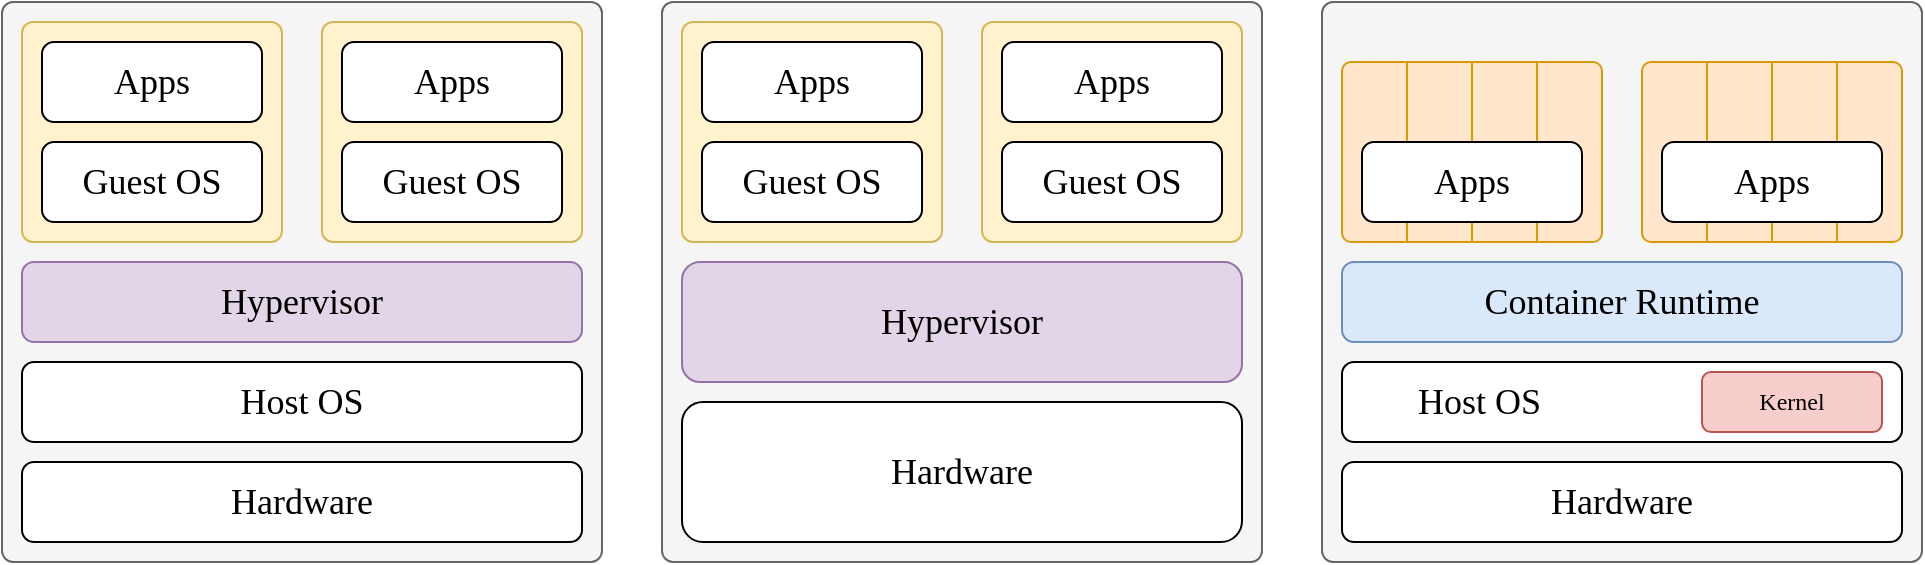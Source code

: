 <mxfile>
    <diagram id="Znohbi-Mqmy7jo7EnLr6" name="vmcontainer">
        <mxGraphModel dx="616" dy="519" grid="1" gridSize="10" guides="1" tooltips="1" connect="1" arrows="1" fold="1" page="1" pageScale="1" pageWidth="1169" pageHeight="827" math="0" shadow="0">
            <root>
                <mxCell id="0"/>
                <mxCell id="1" parent="0"/>
                <mxCell id="I60w5I6oAphy8DwULdg6-1" value="" style="rounded=1;whiteSpace=wrap;html=1;fillColor=#f5f5f5;strokeColor=#666666;arcSize=2;fontColor=#333333;" parent="1" vertex="1">
                    <mxGeometry x="240" y="640" width="300" height="280" as="geometry"/>
                </mxCell>
                <mxCell id="I60w5I6oAphy8DwULdg6-2" value="" style="rounded=1;whiteSpace=wrap;html=1;fillColor=#fff2cc;strokeColor=#d6b656;arcSize=5;" parent="1" vertex="1">
                    <mxGeometry x="250" y="650" width="130" height="110" as="geometry"/>
                </mxCell>
                <mxCell id="I60w5I6oAphy8DwULdg6-3" value="Hardware" style="rounded=1;whiteSpace=wrap;html=1;fontFamily=Source Code Pro;fontSource=https%3A%2F%2Ffonts.googleapis.com%2Fcss%3Ffamily%3DSource%2BCode%2BPro;fontSize=18;" parent="1" vertex="1">
                    <mxGeometry x="250" y="870" width="280" height="40" as="geometry"/>
                </mxCell>
                <mxCell id="I60w5I6oAphy8DwULdg6-4" value="Host OS" style="rounded=1;whiteSpace=wrap;html=1;fontFamily=Source Code Pro;fontSource=https%3A%2F%2Ffonts.googleapis.com%2Fcss%3Ffamily%3DSource%2BCode%2BPro;fontSize=18;" parent="1" vertex="1">
                    <mxGeometry x="250" y="820" width="280" height="40" as="geometry"/>
                </mxCell>
                <mxCell id="I60w5I6oAphy8DwULdg6-5" value="Hypervisor" style="rounded=1;whiteSpace=wrap;html=1;fontFamily=Source Code Pro;fontSource=https%3A%2F%2Ffonts.googleapis.com%2Fcss%3Ffamily%3DSource%2BCode%2BPro;fontSize=18;fillColor=#e1d5e7;strokeColor=#9673a6;" parent="1" vertex="1">
                    <mxGeometry x="250" y="770" width="280" height="40" as="geometry"/>
                </mxCell>
                <mxCell id="I60w5I6oAphy8DwULdg6-6" value="" style="rounded=1;whiteSpace=wrap;html=1;fillColor=#fff2cc;strokeColor=#d6b656;arcSize=5;" parent="1" vertex="1">
                    <mxGeometry x="400" y="650" width="130" height="110" as="geometry"/>
                </mxCell>
                <mxCell id="I60w5I6oAphy8DwULdg6-7" value="Guest OS" style="rounded=1;whiteSpace=wrap;html=1;fontFamily=Source Code Pro;fontSource=https%3A%2F%2Ffonts.googleapis.com%2Fcss%3Ffamily%3DSource%2BCode%2BPro;fontSize=18;" parent="1" vertex="1">
                    <mxGeometry x="410" y="710" width="110" height="40" as="geometry"/>
                </mxCell>
                <mxCell id="I60w5I6oAphy8DwULdg6-8" value="&lt;div&gt;&lt;span style=&quot;background-color: transparent; color: light-dark(rgb(0, 0, 0), rgb(255, 255, 255));&quot;&gt;Apps&lt;/span&gt;&lt;/div&gt;" style="rounded=1;whiteSpace=wrap;html=1;fontFamily=Source Code Pro;fontSource=https%3A%2F%2Ffonts.googleapis.com%2Fcss%3Ffamily%3DSource%2BCode%2BPro;fontSize=18;" parent="1" vertex="1">
                    <mxGeometry x="410" y="660" width="110" height="40" as="geometry"/>
                </mxCell>
                <mxCell id="I60w5I6oAphy8DwULdg6-9" value="Guest OS" style="rounded=1;whiteSpace=wrap;html=1;fontFamily=Source Code Pro;fontSource=https%3A%2F%2Ffonts.googleapis.com%2Fcss%3Ffamily%3DSource%2BCode%2BPro;fontSize=18;" parent="1" vertex="1">
                    <mxGeometry x="260" y="710" width="110" height="40" as="geometry"/>
                </mxCell>
                <mxCell id="I60w5I6oAphy8DwULdg6-10" value="Apps" style="rounded=1;whiteSpace=wrap;html=1;fontFamily=Source Code Pro;fontSource=https%3A%2F%2Ffonts.googleapis.com%2Fcss%3Ffamily%3DSource%2BCode%2BPro;fontSize=18;" parent="1" vertex="1">
                    <mxGeometry x="260" y="660" width="110" height="40" as="geometry"/>
                </mxCell>
                <mxCell id="I60w5I6oAphy8DwULdg6-11" value="" style="rounded=1;whiteSpace=wrap;html=1;fillColor=#f5f5f5;strokeColor=#666666;arcSize=2;fontColor=#333333;" parent="1" vertex="1">
                    <mxGeometry x="570" y="640" width="300" height="280" as="geometry"/>
                </mxCell>
                <mxCell id="I60w5I6oAphy8DwULdg6-12" value="" style="rounded=1;whiteSpace=wrap;html=1;fillColor=#fff2cc;strokeColor=#d6b656;arcSize=5;" parent="1" vertex="1">
                    <mxGeometry x="580" y="650" width="130" height="110" as="geometry"/>
                </mxCell>
                <mxCell id="I60w5I6oAphy8DwULdg6-13" value="Hardware" style="rounded=1;whiteSpace=wrap;html=1;fontFamily=Source Code Pro;fontSource=https%3A%2F%2Ffonts.googleapis.com%2Fcss%3Ffamily%3DSource%2BCode%2BPro;fontSize=18;" parent="1" vertex="1">
                    <mxGeometry x="580" y="840" width="280" height="70" as="geometry"/>
                </mxCell>
                <mxCell id="I60w5I6oAphy8DwULdg6-14" value="Hypervisor" style="rounded=1;whiteSpace=wrap;html=1;fontFamily=Source Code Pro;fontSource=https%3A%2F%2Ffonts.googleapis.com%2Fcss%3Ffamily%3DSource%2BCode%2BPro;fontSize=18;fillColor=#e1d5e7;strokeColor=#9673a6;" parent="1" vertex="1">
                    <mxGeometry x="580" y="770" width="280" height="60" as="geometry"/>
                </mxCell>
                <mxCell id="I60w5I6oAphy8DwULdg6-15" value="" style="rounded=1;whiteSpace=wrap;html=1;fillColor=#fff2cc;strokeColor=#d6b656;arcSize=5;" parent="1" vertex="1">
                    <mxGeometry x="730" y="650" width="130" height="110" as="geometry"/>
                </mxCell>
                <mxCell id="I60w5I6oAphy8DwULdg6-16" value="Guest OS" style="rounded=1;whiteSpace=wrap;html=1;fontFamily=Source Code Pro;fontSource=https%3A%2F%2Ffonts.googleapis.com%2Fcss%3Ffamily%3DSource%2BCode%2BPro;fontSize=18;" parent="1" vertex="1">
                    <mxGeometry x="740" y="710" width="110" height="40" as="geometry"/>
                </mxCell>
                <mxCell id="I60w5I6oAphy8DwULdg6-17" value="&lt;div&gt;&lt;span style=&quot;background-color: transparent; color: light-dark(rgb(0, 0, 0), rgb(255, 255, 255));&quot;&gt;Apps&lt;/span&gt;&lt;/div&gt;" style="rounded=1;whiteSpace=wrap;html=1;fontFamily=Source Code Pro;fontSource=https%3A%2F%2Ffonts.googleapis.com%2Fcss%3Ffamily%3DSource%2BCode%2BPro;fontSize=18;" parent="1" vertex="1">
                    <mxGeometry x="740" y="660" width="110" height="40" as="geometry"/>
                </mxCell>
                <mxCell id="I60w5I6oAphy8DwULdg6-18" value="Guest OS" style="rounded=1;whiteSpace=wrap;html=1;fontFamily=Source Code Pro;fontSource=https%3A%2F%2Ffonts.googleapis.com%2Fcss%3Ffamily%3DSource%2BCode%2BPro;fontSize=18;" parent="1" vertex="1">
                    <mxGeometry x="590" y="710" width="110" height="40" as="geometry"/>
                </mxCell>
                <mxCell id="I60w5I6oAphy8DwULdg6-19" value="Apps" style="rounded=1;whiteSpace=wrap;html=1;fontFamily=Source Code Pro;fontSource=https%3A%2F%2Ffonts.googleapis.com%2Fcss%3Ffamily%3DSource%2BCode%2BPro;fontSize=18;" parent="1" vertex="1">
                    <mxGeometry x="590" y="660" width="110" height="40" as="geometry"/>
                </mxCell>
                <mxCell id="I60w5I6oAphy8DwULdg6-20" value="" style="rounded=1;whiteSpace=wrap;html=1;fillColor=#f5f5f5;strokeColor=#666666;arcSize=2;fontColor=#333333;" parent="1" vertex="1">
                    <mxGeometry x="900" y="640" width="300" height="280" as="geometry"/>
                </mxCell>
                <mxCell id="I60w5I6oAphy8DwULdg6-21" value="" style="rounded=1;whiteSpace=wrap;html=1;fillColor=#ffe6cc;strokeColor=#d79b00;arcSize=5;" parent="1" vertex="1">
                    <mxGeometry x="910" y="670" width="130" height="90" as="geometry"/>
                </mxCell>
                <mxCell id="I60w5I6oAphy8DwULdg6-22" value="Hardware" style="rounded=1;whiteSpace=wrap;html=1;fontFamily=Source Code Pro;fontSource=https%3A%2F%2Ffonts.googleapis.com%2Fcss%3Ffamily%3DSource%2BCode%2BPro;fontSize=18;" parent="1" vertex="1">
                    <mxGeometry x="910" y="870" width="280" height="40" as="geometry"/>
                </mxCell>
                <mxCell id="I60w5I6oAphy8DwULdg6-23" value="&lt;span style=&quot;white-space: pre;&quot;&gt;&#x9;&lt;/span&gt;Host OS" style="rounded=1;whiteSpace=wrap;html=1;fontFamily=Source Code Pro;fontSource=https%3A%2F%2Ffonts.googleapis.com%2Fcss%3Ffamily%3DSource%2BCode%2BPro;fontSize=18;align=left;" parent="1" vertex="1">
                    <mxGeometry x="910" y="820" width="280" height="40" as="geometry"/>
                </mxCell>
                <mxCell id="I60w5I6oAphy8DwULdg6-24" value="Container Runtime" style="rounded=1;whiteSpace=wrap;html=1;fontFamily=Source Code Pro;fontSource=https%3A%2F%2Ffonts.googleapis.com%2Fcss%3Ffamily%3DSource%2BCode%2BPro;fontSize=18;fillColor=#dae8fc;strokeColor=#6c8ebf;" parent="1" vertex="1">
                    <mxGeometry x="910" y="770" width="280" height="40" as="geometry"/>
                </mxCell>
                <mxCell id="I60w5I6oAphy8DwULdg6-25" value="" style="rounded=1;whiteSpace=wrap;html=1;fillColor=#ffe6cc;strokeColor=#d79b00;arcSize=5;" parent="1" vertex="1">
                    <mxGeometry x="1060" y="670" width="130" height="90" as="geometry"/>
                </mxCell>
                <mxCell id="I60w5I6oAphy8DwULdg6-26" value="Kernel" style="rounded=1;whiteSpace=wrap;html=1;fillColor=#f8cecc;strokeColor=#b85450;fontFamily=Source Code Pro;fontSource=https%3A%2F%2Ffonts.googleapis.com%2Fcss%3Ffamily%3DSource%2BCode%2BPro;" parent="1" vertex="1">
                    <mxGeometry x="1090" y="825" width="90" height="30" as="geometry"/>
                </mxCell>
                <mxCell id="I60w5I6oAphy8DwULdg6-27" value="" style="endArrow=none;html=1;rounded=0;exitX=0.25;exitY=0;exitDx=0;exitDy=0;entryX=0.25;entryY=1;entryDx=0;entryDy=0;fillColor=#ffe6cc;strokeColor=#d79b00;" parent="1" source="I60w5I6oAphy8DwULdg6-21" target="I60w5I6oAphy8DwULdg6-21" edge="1">
                    <mxGeometry width="50" height="50" relative="1" as="geometry">
                        <mxPoint x="960" y="790" as="sourcePoint"/>
                        <mxPoint x="1010" y="740" as="targetPoint"/>
                    </mxGeometry>
                </mxCell>
                <mxCell id="I60w5I6oAphy8DwULdg6-28" value="" style="endArrow=none;html=1;rounded=0;exitX=0.75;exitY=0;exitDx=0;exitDy=0;entryX=0.75;entryY=1;entryDx=0;entryDy=0;fillColor=#ffe6cc;strokeColor=#d79b00;" parent="1" source="I60w5I6oAphy8DwULdg6-21" target="I60w5I6oAphy8DwULdg6-21" edge="1">
                    <mxGeometry width="50" height="50" relative="1" as="geometry">
                        <mxPoint x="974.71" y="670" as="sourcePoint"/>
                        <mxPoint x="974.71" y="760" as="targetPoint"/>
                    </mxGeometry>
                </mxCell>
                <mxCell id="I60w5I6oAphy8DwULdg6-29" value="" style="endArrow=none;html=1;rounded=0;exitX=0.5;exitY=0;exitDx=0;exitDy=0;entryX=0.5;entryY=1;entryDx=0;entryDy=0;fillColor=#ffe6cc;strokeColor=#d79b00;" parent="1" source="I60w5I6oAphy8DwULdg6-21" target="I60w5I6oAphy8DwULdg6-21" edge="1">
                    <mxGeometry width="50" height="50" relative="1" as="geometry">
                        <mxPoint x="963" y="690" as="sourcePoint"/>
                        <mxPoint x="963" y="780" as="targetPoint"/>
                    </mxGeometry>
                </mxCell>
                <mxCell id="I60w5I6oAphy8DwULdg6-30" value="" style="endArrow=none;html=1;rounded=0;exitX=0.25;exitY=0;exitDx=0;exitDy=0;entryX=0.25;entryY=1;entryDx=0;entryDy=0;fillColor=#ffe6cc;strokeColor=#d79b00;" parent="1" source="I60w5I6oAphy8DwULdg6-25" target="I60w5I6oAphy8DwULdg6-25" edge="1">
                    <mxGeometry width="50" height="50" relative="1" as="geometry">
                        <mxPoint x="973" y="700" as="sourcePoint"/>
                        <mxPoint x="973" y="790" as="targetPoint"/>
                    </mxGeometry>
                </mxCell>
                <mxCell id="I60w5I6oAphy8DwULdg6-31" value="" style="endArrow=none;html=1;rounded=0;exitX=0.5;exitY=0;exitDx=0;exitDy=0;entryX=0.5;entryY=1;entryDx=0;entryDy=0;fillColor=#ffe6cc;strokeColor=#d79b00;" parent="1" source="I60w5I6oAphy8DwULdg6-25" target="I60w5I6oAphy8DwULdg6-25" edge="1">
                    <mxGeometry width="50" height="50" relative="1" as="geometry">
                        <mxPoint x="1103" y="680" as="sourcePoint"/>
                        <mxPoint x="1103" y="770" as="targetPoint"/>
                    </mxGeometry>
                </mxCell>
                <mxCell id="I60w5I6oAphy8DwULdg6-32" value="" style="endArrow=none;html=1;rounded=0;exitX=0.75;exitY=0;exitDx=0;exitDy=0;entryX=0.75;entryY=1;entryDx=0;entryDy=0;fillColor=#ffe6cc;strokeColor=#d79b00;" parent="1" source="I60w5I6oAphy8DwULdg6-25" target="I60w5I6oAphy8DwULdg6-25" edge="1">
                    <mxGeometry width="50" height="50" relative="1" as="geometry">
                        <mxPoint x="1135" y="680" as="sourcePoint"/>
                        <mxPoint x="1135" y="770" as="targetPoint"/>
                    </mxGeometry>
                </mxCell>
                <mxCell id="I60w5I6oAphy8DwULdg6-33" value="&lt;div&gt;&lt;span style=&quot;background-color: transparent; color: light-dark(rgb(0, 0, 0), rgb(255, 255, 255));&quot;&gt;Apps&lt;/span&gt;&lt;/div&gt;" style="rounded=1;whiteSpace=wrap;html=1;fontFamily=Source Code Pro;fontSource=https%3A%2F%2Ffonts.googleapis.com%2Fcss%3Ffamily%3DSource%2BCode%2BPro;fontSize=18;" parent="1" vertex="1">
                    <mxGeometry x="1070" y="710" width="110" height="40" as="geometry"/>
                </mxCell>
                <mxCell id="I60w5I6oAphy8DwULdg6-34" value="Apps" style="rounded=1;whiteSpace=wrap;html=1;fontFamily=Source Code Pro;fontSource=https%3A%2F%2Ffonts.googleapis.com%2Fcss%3Ffamily%3DSource%2BCode%2BPro;fontSize=18;" parent="1" vertex="1">
                    <mxGeometry x="920" y="710" width="110" height="40" as="geometry"/>
                </mxCell>
            </root>
        </mxGraphModel>
    </diagram>
    <diagram id="V9JHoM8ePPR6rIHm7Y_P" name="monoris">
        <mxGraphModel dx="821" dy="692" grid="1" gridSize="10" guides="1" tooltips="1" connect="1" arrows="1" fold="1" page="1" pageScale="1" pageWidth="1169" pageHeight="827" math="0" shadow="0">
            <root>
                <mxCell id="0"/>
                <mxCell id="1" parent="0"/>
                <mxCell id="2" value="" style="rounded=1;whiteSpace=wrap;html=1;arcSize=6;fillColor=none;fontColor=#333333;strokeColor=#000000;dashed=1;strokeWidth=2;fontFamily=Zen Kaku Gothic New;fontSource=https%3A%2F%2Ffonts.googleapis.com%2Fcss%3Ffamily%3DZen%2BKaku%2BGothic%2BNew;" vertex="1" parent="1">
                    <mxGeometry x="880" y="80" width="480" height="280" as="geometry"/>
                </mxCell>
                <mxCell id="3" value="" style="edgeStyle=orthogonalEdgeStyle;rounded=0;orthogonalLoop=1;jettySize=auto;html=1;startArrow=classic;startFill=1;fontFamily=Zen Kaku Gothic New;fontSource=https%3A%2F%2Ffonts.googleapis.com%2Fcss%3Ffamily%3DZen%2BKaku%2BGothic%2BNew;" edge="1" parent="1" source="4" target="5">
                    <mxGeometry relative="1" as="geometry"/>
                </mxCell>
                <mxCell id="4" value="Service A" style="rounded=1;whiteSpace=wrap;html=1;fontFamily=Zen Kaku Gothic New;fontSource=https%3A%2F%2Ffonts.googleapis.com%2Fcss%3Ffamily%3DZen%2BKaku%2BGothic%2BNew;fontSize=20;" vertex="1" parent="1">
                    <mxGeometry x="930" y="130" width="180" height="60" as="geometry"/>
                </mxCell>
                <mxCell id="5" value="Service B" style="rounded=1;whiteSpace=wrap;html=1;fontFamily=Zen Kaku Gothic New;fontSource=https%3A%2F%2Ffonts.googleapis.com%2Fcss%3Ffamily%3DZen%2BKaku%2BGothic%2BNew;fontSize=20;" vertex="1" parent="1">
                    <mxGeometry x="930" y="250" width="180" height="60" as="geometry"/>
                </mxCell>
                <mxCell id="6" style="edgeStyle=orthogonalEdgeStyle;rounded=0;orthogonalLoop=1;jettySize=auto;html=1;entryX=1;entryY=0.5;entryDx=0;entryDy=0;startArrow=classic;startFill=1;jumpStyle=none;curved=1;fontFamily=Zen Kaku Gothic New;fontSource=https%3A%2F%2Ffonts.googleapis.com%2Fcss%3Ffamily%3DZen%2BKaku%2BGothic%2BNew;" edge="1" parent="1" source="7" target="4">
                    <mxGeometry relative="1" as="geometry">
                        <Array as="points">
                            <mxPoint x="1220" y="160"/>
                        </Array>
                    </mxGeometry>
                </mxCell>
                <mxCell id="7" value="Service C" style="rounded=1;whiteSpace=wrap;html=1;fontFamily=Zen Kaku Gothic New;fontSource=https%3A%2F%2Ffonts.googleapis.com%2Fcss%3Ffamily%3DZen%2BKaku%2BGothic%2BNew;fontSize=20;" vertex="1" parent="1">
                    <mxGeometry x="1130" y="250" width="180" height="60" as="geometry"/>
                </mxCell>
                <mxCell id="8" value="&lt;font style=&quot;font-size: 18px;&quot;&gt;API&lt;/font&gt;" style="text;html=1;align=center;verticalAlign=middle;resizable=0;points=[];autosize=1;strokeColor=none;fillColor=none;fontFamily=Zen Kaku Gothic New;fontSource=https%3A%2F%2Ffonts.googleapis.com%2Fcss%3Ffamily%3DZen%2BKaku%2BGothic%2BNew;fontStyle=1" vertex="1" parent="1">
                    <mxGeometry x="1200" y="160" width="50" height="40" as="geometry"/>
                </mxCell>
                <mxCell id="9" value="&lt;font style=&quot;font-size: 18px;&quot;&gt;API&lt;/font&gt;" style="text;html=1;align=center;verticalAlign=middle;resizable=0;points=[];autosize=1;strokeColor=none;fillColor=none;fontFamily=Zen Kaku Gothic New;fontSource=https%3A%2F%2Ffonts.googleapis.com%2Fcss%3Ffamily%3DZen%2BKaku%2BGothic%2BNew;fontStyle=1" vertex="1" parent="1">
                    <mxGeometry x="1020" y="200" width="50" height="40" as="geometry"/>
                </mxCell>
                <mxCell id="10" value="" style="rounded=1;whiteSpace=wrap;html=1;arcSize=6;strokeWidth=2;fontFamily=Zen Kaku Gothic New;fontSource=https%3A%2F%2Ffonts.googleapis.com%2Fcss%3Ffamily%3DZen%2BKaku%2BGothic%2BNew;" vertex="1" parent="1">
                    <mxGeometry x="240" y="80" width="480" height="280" as="geometry"/>
                </mxCell>
                <mxCell id="11" value="&lt;span style=&quot;color: rgb(63, 63, 63);&quot;&gt;Application ≒ Services&lt;/span&gt;" style="text;html=1;align=center;verticalAlign=middle;resizable=0;points=[];autosize=1;strokeColor=none;fillColor=none;fontSize=24;fontFamily=Zen Kaku Gothic New;fontSource=https%3A%2F%2Ffonts.googleapis.com%2Fcss%3Ffamily%3DZen%2BKaku%2BGothic%2BNew;" vertex="1" parent="1">
                    <mxGeometry x="990" y="360" width="260" height="40" as="geometry"/>
                </mxCell>
                <mxCell id="12" value="&lt;span style=&quot;color: rgb(63, 63, 63);&quot;&gt;Application = Service&lt;/span&gt;" style="text;html=1;align=center;verticalAlign=middle;resizable=0;points=[];autosize=1;strokeColor=none;fillColor=none;fontSize=24;fontFamily=Zen Kaku Gothic New;fontSource=https%3A%2F%2Ffonts.googleapis.com%2Fcss%3Ffamily%3DZen%2BKaku%2BGothic%2BNew;" vertex="1" parent="1">
                    <mxGeometry x="355" y="360" width="250" height="40" as="geometry"/>
                </mxCell>
                <mxCell id="13" value="Front end" style="rounded=1;whiteSpace=wrap;html=1;fontFamily=Zen Kaku Gothic New;fontSource=https%3A%2F%2Ffonts.googleapis.com%2Fcss%3Ffamily%3DZen%2BKaku%2BGothic%2BNew;fontSize=20;dashed=1;" vertex="1" parent="1">
                    <mxGeometry x="400" y="120" width="180" height="60" as="geometry"/>
                </mxCell>
                <mxCell id="14" value="Back end" style="rounded=1;whiteSpace=wrap;html=1;fontFamily=Zen Kaku Gothic New;fontSource=https%3A%2F%2Ffonts.googleapis.com%2Fcss%3Ffamily%3DZen%2BKaku%2BGothic%2BNew;fontSize=20;dashed=1;" vertex="1" parent="1">
                    <mxGeometry x="290" y="230" width="180" height="60" as="geometry"/>
                </mxCell>
                <mxCell id="15" value="&lt;font&gt;DB&lt;/font&gt;" style="shape=cylinder3;whiteSpace=wrap;html=1;boundedLbl=1;backgroundOutline=1;size=11;fontFamily=Zen Kaku Gothic New;fontSource=https%3A%2F%2Ffonts.googleapis.com%2Fcss%3Ffamily%3DZen%2BKaku%2BGothic%2BNew;fontSize=20;dashed=1;" vertex="1" parent="1">
                    <mxGeometry x="590" y="240" width="60" height="80" as="geometry"/>
                </mxCell>
            </root>
        </mxGraphModel>
    </diagram>
    <diagram id="Q85AdqQIXfSI15hG_23R" name="svcmesh">
        <mxGraphModel dx="836" dy="519" grid="1" gridSize="10" guides="1" tooltips="1" connect="1" arrows="1" fold="1" page="1" pageScale="1" pageWidth="1169" pageHeight="827" math="0" shadow="0">
            <root>
                <mxCell id="0"/>
                <mxCell id="1" parent="0"/>
                <mxCell id="umpYXpOYdB8Tv4IzIZJd-1" value="traffic" style="rounded=0;whiteSpace=wrap;html=1;fontFamily=Zen Kaku Gothic New;fontSource=https%3A%2F%2Ffonts.googleapis.com%2Fcss%3Ffamily%3DZen%2BKaku%2BGothic%2BNew;strokeColor=none;" parent="1" vertex="1">
                    <mxGeometry x="410" y="180" width="60" height="20" as="geometry"/>
                </mxCell>
                <mxCell id="umpYXpOYdB8Tv4IzIZJd-2" value="&lt;span style=&quot;font-size: 18px; white-space: pre;&quot;&gt;&#x9;&lt;/span&gt;&lt;span style=&quot;font-size: 18px;&quot;&gt;Kubernetes&amp;nbsp;&lt;/span&gt;&lt;span style=&quot;font-size: 18px;&quot;&gt;Pod B&lt;/span&gt;" style="rounded=1;whiteSpace=wrap;html=1;dashed=1;align=left;verticalAlign=top;fontFamily=Zen Kaku Gothic New;fontSource=https%3A%2F%2Ffonts.googleapis.com%2Fcss%3Ffamily%3DZen%2BKaku%2BGothic%2BNew;" parent="1" vertex="1">
                    <mxGeometry x="1350" y="80" width="340" height="240" as="geometry"/>
                </mxCell>
                <mxCell id="umpYXpOYdB8Tv4IzIZJd-3" value="&lt;span style=&quot;font-family: &amp;quot;Zen Kaku Gothic New&amp;quot;;&quot;&gt;&lt;font style=&quot;font-size: 14px;&quot;&gt;Service Mesh Sidecar&lt;/font&gt;&lt;/span&gt;" style="rounded=0;whiteSpace=wrap;html=1;align=left;verticalAlign=top;fillColor=#f8cecc;strokeColor=light-dark(#ce1ebd, #d7817e);" parent="1" vertex="1">
                    <mxGeometry x="1540" y="120" width="140" height="160" as="geometry"/>
                </mxCell>
                <mxCell id="umpYXpOYdB8Tv4IzIZJd-4" value="&lt;font style=&quot;font-size: 18px;&quot;&gt;&lt;span style=&quot;white-space: pre;&quot;&gt;&#x9;&lt;/span&gt;Kubernetes Pod A&lt;/font&gt;" style="rounded=1;whiteSpace=wrap;html=1;dashed=1;align=left;verticalAlign=top;fontFamily=Zen Kaku Gothic New;fontSource=https%3A%2F%2Ffonts.googleapis.com%2Fcss%3Ffamily%3DZen%2BKaku%2BGothic%2BNew;" parent="1" vertex="1">
                    <mxGeometry x="950" y="80" width="340" height="240" as="geometry"/>
                </mxCell>
                <mxCell id="umpYXpOYdB8Tv4IzIZJd-5" value="&lt;span style=&quot;font-family: &amp;quot;Zen Kaku Gothic New&amp;quot;;&quot;&gt;&lt;font style=&quot;font-size: 14px;&quot;&gt;Service Mesh Sidecar&lt;/font&gt;&lt;/span&gt;" style="rounded=0;whiteSpace=wrap;html=1;align=left;verticalAlign=top;fillColor=#f8cecc;strokeColor=light-dark(#c700b6, #d7817e);" parent="1" vertex="1">
                    <mxGeometry x="1140" y="120" width="140" height="160" as="geometry"/>
                </mxCell>
                <mxCell id="umpYXpOYdB8Tv4IzIZJd-6" value="" style="rounded=0;whiteSpace=wrap;html=1;fillColor=#000000;fontFamily=Zen Kaku Gothic New;fontSource=https%3A%2F%2Ffonts.googleapis.com%2Fcss%3Ffamily%3DZen%2BKaku%2BGothic%2BNew;" parent="1" vertex="1">
                    <mxGeometry x="245" y="365" width="190" height="110" as="geometry"/>
                </mxCell>
                <mxCell id="umpYXpOYdB8Tv4IzIZJd-7" value="&lt;font style=&quot;font-size: 18px;&quot;&gt;&lt;span style=&quot;white-space: pre;&quot;&gt;&#x9;&lt;/span&gt;Kubernetes Pod A&lt;/font&gt;" style="rounded=1;whiteSpace=wrap;html=1;dashed=1;align=left;verticalAlign=top;fontFamily=Zen Kaku Gothic New;fontSource=https%3A%2F%2Ffonts.googleapis.com%2Fcss%3Ffamily%3DZen%2BKaku%2BGothic%2BNew;" parent="1" vertex="1">
                    <mxGeometry x="70" y="80" width="340" height="240" as="geometry"/>
                </mxCell>
                <mxCell id="umpYXpOYdB8Tv4IzIZJd-8" value="Microservice A" style="rounded=0;whiteSpace=wrap;html=1;fontFamily=Zen Kaku Gothic New;fontSource=https%3A%2F%2Ffonts.googleapis.com%2Fcss%3Ffamily%3DZen%2BKaku%2BGothic%2BNew;verticalAlign=top;fontSize=16;align=left;fillColor=#dae8fc;strokeColor=#6c8ebf;" parent="1" vertex="1">
                    <mxGeometry x="100" y="120" width="280" height="160" as="geometry"/>
                </mxCell>
                <mxCell id="umpYXpOYdB8Tv4IzIZJd-9" value="&lt;span style=&quot;font-size: 18px; white-space: pre;&quot;&gt;&#x9;&lt;/span&gt;&lt;span style=&quot;font-size: 18px;&quot;&gt;Kubernetes&amp;nbsp;&lt;/span&gt;&lt;span style=&quot;font-size: 18px;&quot;&gt;Pod B&lt;/span&gt;" style="rounded=1;whiteSpace=wrap;html=1;dashed=1;align=left;verticalAlign=top;fontFamily=Zen Kaku Gothic New;fontSource=https%3A%2F%2Ffonts.googleapis.com%2Fcss%3Ffamily%3DZen%2BKaku%2BGothic%2BNew;" parent="1" vertex="1">
                    <mxGeometry x="470" y="80" width="340" height="240" as="geometry"/>
                </mxCell>
                <mxCell id="umpYXpOYdB8Tv4IzIZJd-10" value="Microservice&amp;nbsp;B" style="rounded=0;whiteSpace=wrap;html=1;fontFamily=Zen Kaku Gothic New;fontSource=https%3A%2F%2Ffonts.googleapis.com%2Fcss%3Ffamily%3DZen%2BKaku%2BGothic%2BNew;verticalAlign=top;fontSize=16;align=left;fillColor=#ffe6cc;strokeColor=#d79b00;" parent="1" vertex="1">
                    <mxGeometry x="500" y="120" width="280" height="160" as="geometry"/>
                </mxCell>
                <mxCell id="umpYXpOYdB8Tv4IzIZJd-11" value="&lt;font&gt;Application Layer&lt;/font&gt;&lt;div&gt;&lt;font&gt;&lt;br&gt;Business logic&lt;/font&gt;&lt;/div&gt;" style="rounded=0;whiteSpace=wrap;html=1;fontFamily=Zen Kaku Gothic New;fontSource=https%3A%2F%2Ffonts.googleapis.com%2Fcss%3Ffamily%3DZen%2BKaku%2BGothic%2BNew;fontSize=13;" parent="1" vertex="1">
                    <mxGeometry x="110" y="160" width="120" height="80" as="geometry"/>
                </mxCell>
                <mxCell id="umpYXpOYdB8Tv4IzIZJd-12" value="&lt;font style=&quot;font-size: 13px;&quot;&gt;Infrastructure Layer&lt;/font&gt;&lt;div&gt;&lt;font style=&quot;font-size: 13px;&quot;&gt;&lt;br&gt;Traffic logic&lt;/font&gt;&lt;/div&gt;" style="rounded=0;whiteSpace=wrap;html=1;fontFamily=Zen Kaku Gothic New;fontSource=https%3A%2F%2Ffonts.googleapis.com%2Fcss%3Ffamily%3DZen%2BKaku%2BGothic%2BNew;" parent="1" vertex="1">
                    <mxGeometry x="250" y="160" width="120" height="80" as="geometry"/>
                </mxCell>
                <mxCell id="umpYXpOYdB8Tv4IzIZJd-13" value="&lt;font&gt;Application Layer&lt;/font&gt;&lt;div&gt;&lt;font&gt;&lt;br&gt;Business logic&lt;/font&gt;&lt;/div&gt;" style="rounded=0;whiteSpace=wrap;html=1;fontFamily=Zen Kaku Gothic New;fontSource=https%3A%2F%2Ffonts.googleapis.com%2Fcss%3Ffamily%3DZen%2BKaku%2BGothic%2BNew;fontSize=13;" parent="1" vertex="1">
                    <mxGeometry x="510" y="160" width="120" height="80" as="geometry"/>
                </mxCell>
                <mxCell id="umpYXpOYdB8Tv4IzIZJd-14" value="&lt;font style=&quot;font-size: 13px;&quot;&gt;Infrastructure Layer&lt;/font&gt;&lt;div&gt;&lt;font style=&quot;font-size: 13px;&quot;&gt;&lt;br&gt;Traffic logic&lt;/font&gt;&lt;/div&gt;" style="rounded=0;whiteSpace=wrap;html=1;fontFamily=Zen Kaku Gothic New;fontSource=https%3A%2F%2Ffonts.googleapis.com%2Fcss%3Ffamily%3DZen%2BKaku%2BGothic%2BNew;" parent="1" vertex="1">
                    <mxGeometry x="650" y="160" width="120" height="80" as="geometry"/>
                </mxCell>
                <mxCell id="umpYXpOYdB8Tv4IzIZJd-15" value="" style="shape=image;verticalLabelPosition=bottom;labelBackgroundColor=default;verticalAlign=top;aspect=fixed;imageAspect=0;image=https://blogger.googleusercontent.com/img/b/R29vZ2xl/AVvXsEhGllOWEA5zH1tlPydsq8bZ7LZE4ijD4gYmobE7UlDbg-LnOpG1Kq0SvRJ6tjmciF4772uZtzJrDzPX1mX6AuXUhIZ3C18auUXkATWb7r_TOBIDO2gar839CFXYz3WA95Q-553uIj6gBgMb/s400/job_it_dokata.png;fontFamily=Zen Kaku Gothic New;fontSource=https%3A%2F%2Ffonts.googleapis.com%2Fcss%3Ffamily%3DZen%2BKaku%2BGothic%2BNew;" parent="1" vertex="1">
                    <mxGeometry x="480" y="360" width="120" height="120" as="geometry"/>
                </mxCell>
                <mxCell id="umpYXpOYdB8Tv4IzIZJd-16" value="" style="shape=image;verticalLabelPosition=bottom;labelBackgroundColor=default;verticalAlign=top;aspect=fixed;imageAspect=0;image=https://blogger.googleusercontent.com/img/b/R29vZ2xl/AVvXsEiTlfwxPuLS4rgL7HjGHxjSpmYFC__fu8dlQs_amm7y8cxneMJ-ikqxrhcSCC0ktXmg1nRJF6Ao2ziFK_u4Ay3WBkhQpENrOkZkJHx951u0lMq96Clnl8oDKXBATcOO9y5wIxYE49g1ChK5/s400/computer_hacker_white1_woman.png;flipH=1;fontFamily=Zen Kaku Gothic New;fontSource=https%3A%2F%2Ffonts.googleapis.com%2Fcss%3Ffamily%3DZen%2BKaku%2BGothic%2BNew;" parent="1" vertex="1">
                    <mxGeometry x="999.4" y="360" width="120.6" height="120" as="geometry"/>
                </mxCell>
                <mxCell id="umpYXpOYdB8Tv4IzIZJd-17" value="" style="shape=image;verticalLabelPosition=bottom;labelBackgroundColor=default;verticalAlign=top;aspect=fixed;imageAspect=0;image=https://blogger.googleusercontent.com/img/b/R29vZ2xl/AVvXsEgIL0bJmMB2yZ27F2mQIEpzefDGIisYpMcEjIjiD6MopIGm23PY83CvtfdYws2DBZshFmk57LylVIo91FnYBjAuRZNdFN6w6-aiK3E8Phyphenhyphen8LazNtOWHm6OpeAt_5WCGkmn8cc-ZuB8imJc/s800/hacker_white3_cry.png;fontFamily=Zen Kaku Gothic New;fontSource=https%3A%2F%2Ffonts.googleapis.com%2Fcss%3Ffamily%3DZen%2BKaku%2BGothic%2BNew;" parent="1" vertex="1">
                    <mxGeometry x="120" y="360" width="91.2" height="120" as="geometry"/>
                </mxCell>
                <mxCell id="umpYXpOYdB8Tv4IzIZJd-18" value="" style="shape=flexArrow;endArrow=classic;html=1;rounded=0;entryX=0.5;entryY=1;entryDx=0;entryDy=0;exitX=0.75;exitY=0;exitDx=0;exitDy=0;fillColor=default;fontFamily=Zen Kaku Gothic New;fontSource=https%3A%2F%2Ffonts.googleapis.com%2Fcss%3Ffamily%3DZen%2BKaku%2BGothic%2BNew;" parent="1" source="umpYXpOYdB8Tv4IzIZJd-17" target="umpYXpOYdB8Tv4IzIZJd-8" edge="1">
                    <mxGeometry width="50" height="50" relative="1" as="geometry">
                        <mxPoint x="340" y="440" as="sourcePoint"/>
                        <mxPoint x="390" y="390" as="targetPoint"/>
                    </mxGeometry>
                </mxCell>
                <mxCell id="umpYXpOYdB8Tv4IzIZJd-19" value="&lt;font data-font-src=&quot;https://fonts.googleapis.com/css?family=Zen+Kaku+Gothic+New&quot;&gt;アプリ領域とインフラ領域の分離ができず、両方の責任を負う必要がある&lt;/font&gt;" style="rounded=0;whiteSpace=wrap;html=1;align=left;fontSize=14;fontFamily=Zen Kaku Gothic New;fontSource=https%3A%2F%2Ffonts.googleapis.com%2Fcss%3Ffamily%3DZen%2BKaku%2BGothic%2BNew;" parent="1" vertex="1">
                    <mxGeometry x="240" y="360" width="190" height="110" as="geometry"/>
                </mxCell>
                <mxCell id="umpYXpOYdB8Tv4IzIZJd-20" value="アプリエンジニア" style="text;html=1;align=center;verticalAlign=middle;resizable=0;points=[];autosize=1;strokeColor=none;fillColor=none;fontFamily=Zen Kaku Gothic New;fontSource=https%3A%2F%2Ffonts.googleapis.com%2Fcss%3Ffamily%3DZen%2BKaku%2BGothic%2BNew;" parent="1" vertex="1">
                    <mxGeometry x="105.6" y="480" width="120" height="30" as="geometry"/>
                </mxCell>
                <mxCell id="umpYXpOYdB8Tv4IzIZJd-21" value="" style="rounded=0;whiteSpace=wrap;html=1;fillColor=#000000;fontFamily=Zen Kaku Gothic New;fontSource=https%3A%2F%2Ffonts.googleapis.com%2Fcss%3Ffamily%3DZen%2BKaku%2BGothic%2BNew;" parent="1" vertex="1">
                    <mxGeometry x="605" y="365" width="190" height="110" as="geometry"/>
                </mxCell>
                <mxCell id="umpYXpOYdB8Tv4IzIZJd-22" value="&lt;font data-font-src=&quot;https://fonts.googleapis.com/css?family=Zen+Kaku+Gothic+New&quot;&gt;インフラ領域に関係のある&amp;nbsp; ロジックがサービス内部に&amp;nbsp; 組み込まれているため直接&amp;nbsp; 手出しすることができない&lt;/font&gt;" style="rounded=0;whiteSpace=wrap;html=1;align=center;fontSize=14;fontFamily=Zen Kaku Gothic New;fontSource=https%3A%2F%2Ffonts.googleapis.com%2Fcss%3Ffamily%3DZen%2BKaku%2BGothic%2BNew;" parent="1" vertex="1">
                    <mxGeometry x="600" y="360" width="190" height="110" as="geometry"/>
                </mxCell>
                <mxCell id="umpYXpOYdB8Tv4IzIZJd-23" value="インフラエンジニア" style="text;html=1;align=center;verticalAlign=middle;resizable=0;points=[];autosize=1;strokeColor=none;fillColor=none;fontFamily=Zen Kaku Gothic New;fontSource=https%3A%2F%2Ffonts.googleapis.com%2Fcss%3Ffamily%3DZen%2BKaku%2BGothic%2BNew;" parent="1" vertex="1">
                    <mxGeometry x="475" y="480" width="130" height="30" as="geometry"/>
                </mxCell>
                <mxCell id="umpYXpOYdB8Tv4IzIZJd-24" value="" style="shape=flexArrow;endArrow=classic;html=1;rounded=0;exitX=0.5;exitY=0;exitDx=0;exitDy=0;fillColor=default;fontFamily=Zen Kaku Gothic New;fontSource=https%3A%2F%2Ffonts.googleapis.com%2Fcss%3Ffamily%3DZen%2BKaku%2BGothic%2BNew;dashed=1;" parent="1" source="umpYXpOYdB8Tv4IzIZJd-15" edge="1">
                    <mxGeometry width="50" height="50" relative="1" as="geometry">
                        <mxPoint x="544" y="350" as="sourcePoint"/>
                        <mxPoint x="650" y="240" as="targetPoint"/>
                    </mxGeometry>
                </mxCell>
                <mxCell id="umpYXpOYdB8Tv4IzIZJd-25" value="" style="rounded=0;whiteSpace=wrap;html=1;fillColor=#000000;fontFamily=Zen Kaku Gothic New;fontSource=https%3A%2F%2Ffonts.googleapis.com%2Fcss%3Ffamily%3DZen%2BKaku%2BGothic%2BNew;" parent="1" vertex="1">
                    <mxGeometry x="1125" y="365" width="190" height="110" as="geometry"/>
                </mxCell>
                <mxCell id="umpYXpOYdB8Tv4IzIZJd-26" value="Microservice A" style="rounded=0;whiteSpace=wrap;html=1;fontFamily=Zen Kaku Gothic New;fontSource=https%3A%2F%2Ffonts.googleapis.com%2Fcss%3Ffamily%3DZen%2BKaku%2BGothic%2BNew;verticalAlign=top;fontSize=16;align=left;fillColor=#dae8fc;strokeColor=#6c8ebf;" parent="1" vertex="1">
                    <mxGeometry x="960" y="120" width="140" height="160" as="geometry"/>
                </mxCell>
                <mxCell id="umpYXpOYdB8Tv4IzIZJd-27" value="Microservice&amp;nbsp;B" style="rounded=0;whiteSpace=wrap;html=1;fontFamily=Zen Kaku Gothic New;fontSource=https%3A%2F%2Ffonts.googleapis.com%2Fcss%3Ffamily%3DZen%2BKaku%2BGothic%2BNew;verticalAlign=top;fontSize=16;align=left;fillColor=#ffe6cc;strokeColor=#d79b00;" parent="1" vertex="1">
                    <mxGeometry x="1360" y="120" width="140" height="160" as="geometry"/>
                </mxCell>
                <mxCell id="umpYXpOYdB8Tv4IzIZJd-28" value="&lt;font&gt;Application Layer&lt;/font&gt;&lt;div&gt;&lt;font&gt;&lt;br&gt;Business logic&lt;/font&gt;&lt;/div&gt;" style="rounded=0;whiteSpace=wrap;html=1;fontFamily=Zen Kaku Gothic New;fontSource=https%3A%2F%2Ffonts.googleapis.com%2Fcss%3Ffamily%3DZen%2BKaku%2BGothic%2BNew;fontSize=13;" parent="1" vertex="1">
                    <mxGeometry x="970" y="160" width="120" height="80" as="geometry"/>
                </mxCell>
                <mxCell id="umpYXpOYdB8Tv4IzIZJd-29" value="&lt;font style=&quot;font-size: 13px;&quot;&gt;Infrastructure Layer&lt;/font&gt;&lt;div&gt;&lt;font style=&quot;font-size: 13px;&quot;&gt;&lt;br&gt;Traffic logic&lt;/font&gt;&lt;/div&gt;" style="rounded=0;whiteSpace=wrap;html=1;fontFamily=Zen Kaku Gothic New;fontSource=https%3A%2F%2Ffonts.googleapis.com%2Fcss%3Ffamily%3DZen%2BKaku%2BGothic%2BNew;" parent="1" vertex="1">
                    <mxGeometry x="1150" y="160" width="120" height="80" as="geometry"/>
                </mxCell>
                <mxCell id="umpYXpOYdB8Tv4IzIZJd-30" value="&lt;font&gt;Application Layer&lt;/font&gt;&lt;div&gt;&lt;font&gt;&lt;br&gt;Business logic&lt;/font&gt;&lt;/div&gt;" style="rounded=0;whiteSpace=wrap;html=1;fontFamily=Zen Kaku Gothic New;fontSource=https%3A%2F%2Ffonts.googleapis.com%2Fcss%3Ffamily%3DZen%2BKaku%2BGothic%2BNew;fontSize=13;" parent="1" vertex="1">
                    <mxGeometry x="1370" y="160" width="120" height="80" as="geometry"/>
                </mxCell>
                <mxCell id="umpYXpOYdB8Tv4IzIZJd-31" value="&lt;font style=&quot;font-size: 13px;&quot;&gt;Infrastructure Layer&lt;/font&gt;&lt;div&gt;&lt;font style=&quot;font-size: 13px;&quot;&gt;&lt;br&gt;Traffic logic&lt;/font&gt;&lt;/div&gt;" style="rounded=0;whiteSpace=wrap;html=1;fontFamily=Zen Kaku Gothic New;fontSource=https%3A%2F%2Ffonts.googleapis.com%2Fcss%3Ffamily%3DZen%2BKaku%2BGothic%2BNew;" parent="1" vertex="1">
                    <mxGeometry x="1550" y="160" width="120" height="80" as="geometry"/>
                </mxCell>
                <mxCell id="umpYXpOYdB8Tv4IzIZJd-32" value="" style="shape=image;verticalLabelPosition=bottom;labelBackgroundColor=default;verticalAlign=top;aspect=fixed;imageAspect=0;image=https://blogger.googleusercontent.com/img/b/R29vZ2xl/AVvXsEhGllOWEA5zH1tlPydsq8bZ7LZE4ijD4gYmobE7UlDbg-LnOpG1Kq0SvRJ6tjmciF4772uZtzJrDzPX1mX6AuXUhIZ3C18auUXkATWb7r_TOBIDO2gar839CFXYz3WA95Q-553uIj6gBgMb/s400/job_it_dokata.png;fontFamily=Zen Kaku Gothic New;fontSource=https%3A%2F%2Ffonts.googleapis.com%2Fcss%3Ffamily%3DZen%2BKaku%2BGothic%2BNew;" parent="1" vertex="1">
                    <mxGeometry x="1360" y="360" width="120" height="120" as="geometry"/>
                </mxCell>
                <mxCell id="umpYXpOYdB8Tv4IzIZJd-33" value="" style="shape=flexArrow;endArrow=classic;html=1;rounded=0;exitX=0.25;exitY=0;exitDx=0;exitDy=0;fillColor=default;fontFamily=Zen Kaku Gothic New;fontSource=https%3A%2F%2Ffonts.googleapis.com%2Fcss%3Ffamily%3DZen%2BKaku%2BGothic%2BNew;entryX=0.5;entryY=1;entryDx=0;entryDy=0;" parent="1" source="umpYXpOYdB8Tv4IzIZJd-16" target="umpYXpOYdB8Tv4IzIZJd-26" edge="1">
                    <mxGeometry width="50" height="50" relative="1" as="geometry">
                        <mxPoint x="1068.4" y="360" as="sourcePoint"/>
                        <mxPoint x="1150" y="340" as="targetPoint"/>
                    </mxGeometry>
                </mxCell>
                <mxCell id="umpYXpOYdB8Tv4IzIZJd-34" value="&lt;font style=&quot;font-size: 13px;&quot; data-font-src=&quot;https://fonts.googleapis.com/css?family=Zen+Kaku+Gothic+New&quot;&gt;トラフィックの管理を気にせずアプリ領域の開発に専念できる&lt;/font&gt;" style="rounded=0;whiteSpace=wrap;html=1;align=left;fontSize=14;fontFamily=Zen Kaku Gothic New;fontSource=https%3A%2F%2Ffonts.googleapis.com%2Fcss%3Ffamily%3DZen%2BKaku%2BGothic%2BNew;" parent="1" vertex="1">
                    <mxGeometry x="1120" y="360" width="190" height="110" as="geometry"/>
                </mxCell>
                <mxCell id="umpYXpOYdB8Tv4IzIZJd-35" value="アプリエンジニア" style="text;html=1;align=center;verticalAlign=middle;resizable=0;points=[];autosize=1;strokeColor=none;fillColor=none;fontFamily=Zen Kaku Gothic New;fontSource=https%3A%2F%2Ffonts.googleapis.com%2Fcss%3Ffamily%3DZen%2BKaku%2BGothic%2BNew;" parent="1" vertex="1">
                    <mxGeometry x="999.7" y="480" width="120" height="30" as="geometry"/>
                </mxCell>
                <mxCell id="umpYXpOYdB8Tv4IzIZJd-36" value="" style="rounded=0;whiteSpace=wrap;html=1;fillColor=#000000;fontFamily=Zen Kaku Gothic New;fontSource=https%3A%2F%2Ffonts.googleapis.com%2Fcss%3Ffamily%3DZen%2BKaku%2BGothic%2BNew;" parent="1" vertex="1">
                    <mxGeometry x="1485" y="365" width="190" height="110" as="geometry"/>
                </mxCell>
                <mxCell id="umpYXpOYdB8Tv4IzIZJd-37" value="&lt;font style=&quot;font-size: 13px;&quot; data-font-src=&quot;https://fonts.googleapis.com/css?family=Zen+Kaku+Gothic+New&quot;&gt;サービスとプロキシが分割されアプリ領域に干渉せず管理可能&lt;/font&gt;" style="rounded=0;whiteSpace=wrap;html=1;align=center;fontSize=14;fontFamily=Zen Kaku Gothic New;fontSource=https%3A%2F%2Ffonts.googleapis.com%2Fcss%3Ffamily%3DZen%2BKaku%2BGothic%2BNew;" parent="1" vertex="1">
                    <mxGeometry x="1480" y="360" width="190" height="110" as="geometry"/>
                </mxCell>
                <mxCell id="umpYXpOYdB8Tv4IzIZJd-38" value="インフラエンジニア" style="text;html=1;align=center;verticalAlign=middle;resizable=0;points=[];autosize=1;strokeColor=none;fillColor=none;fontFamily=Zen Kaku Gothic New;fontSource=https%3A%2F%2Ffonts.googleapis.com%2Fcss%3Ffamily%3DZen%2BKaku%2BGothic%2BNew;" parent="1" vertex="1">
                    <mxGeometry x="1355" y="480" width="130" height="30" as="geometry"/>
                </mxCell>
                <mxCell id="umpYXpOYdB8Tv4IzIZJd-39" value="" style="shape=flexArrow;endArrow=classic;html=1;rounded=0;exitX=0.5;exitY=0;exitDx=0;exitDy=0;fillColor=default;fontFamily=Zen Kaku Gothic New;fontSource=https%3A%2F%2Ffonts.googleapis.com%2Fcss%3Ffamily%3DZen%2BKaku%2BGothic%2BNew;strokeColor=default;entryX=0.25;entryY=1;entryDx=0;entryDy=0;" parent="1" source="umpYXpOYdB8Tv4IzIZJd-32" target="umpYXpOYdB8Tv4IzIZJd-3" edge="1">
                    <mxGeometry width="50" height="50" relative="1" as="geometry">
                        <mxPoint x="1424" y="350" as="sourcePoint"/>
                        <mxPoint x="1530" y="240" as="targetPoint"/>
                    </mxGeometry>
                </mxCell>
                <mxCell id="umpYXpOYdB8Tv4IzIZJd-40" value="" style="endArrow=classic;startArrow=classic;html=1;rounded=0;exitX=1;exitY=0.5;exitDx=0;exitDy=0;entryX=0;entryY=0.5;entryDx=0;entryDy=0;" parent="1" source="umpYXpOYdB8Tv4IzIZJd-26" target="umpYXpOYdB8Tv4IzIZJd-5" edge="1">
                    <mxGeometry width="50" height="50" relative="1" as="geometry">
                        <mxPoint x="1150" y="240" as="sourcePoint"/>
                        <mxPoint x="1200" y="190" as="targetPoint"/>
                    </mxGeometry>
                </mxCell>
                <mxCell id="umpYXpOYdB8Tv4IzIZJd-41" value="Mesh traffic" style="rounded=0;whiteSpace=wrap;html=1;fontFamily=Zen Kaku Gothic New;fontSource=https%3A%2F%2Ffonts.googleapis.com%2Fcss%3Ffamily%3DZen%2BKaku%2BGothic%2BNew;strokeColor=none;" parent="1" vertex="1">
                    <mxGeometry x="1285" y="180" width="70" height="20" as="geometry"/>
                </mxCell>
                <mxCell id="umpYXpOYdB8Tv4IzIZJd-42" value="" style="endArrow=classic;startArrow=classic;html=1;rounded=0;exitX=1;exitY=0.5;exitDx=0;exitDy=0;entryX=0;entryY=0.5;entryDx=0;entryDy=0;fontFamily=Zen Kaku Gothic New;fontSource=https%3A%2F%2Ffonts.googleapis.com%2Fcss%3Ffamily%3DZen%2BKaku%2BGothic%2BNew;" parent="1" source="umpYXpOYdB8Tv4IzIZJd-8" target="umpYXpOYdB8Tv4IzIZJd-10" edge="1">
                    <mxGeometry width="50" height="50" relative="1" as="geometry">
                        <mxPoint x="520" y="320" as="sourcePoint"/>
                        <mxPoint x="570" y="270" as="targetPoint"/>
                    </mxGeometry>
                </mxCell>
                <mxCell id="umpYXpOYdB8Tv4IzIZJd-43" value="" style="endArrow=classic;startArrow=classic;html=1;rounded=0;exitX=0;exitY=0.5;exitDx=0;exitDy=0;entryX=1;entryY=0.5;entryDx=0;entryDy=0;" parent="1" source="umpYXpOYdB8Tv4IzIZJd-3" target="umpYXpOYdB8Tv4IzIZJd-27" edge="1">
                    <mxGeometry width="50" height="50" relative="1" as="geometry">
                        <mxPoint x="1440" y="210" as="sourcePoint"/>
                        <mxPoint x="1490" y="160" as="targetPoint"/>
                    </mxGeometry>
                </mxCell>
                <mxCell id="umpYXpOYdB8Tv4IzIZJd-44" value="" style="endArrow=classic;startArrow=classic;html=1;rounded=0;exitX=0;exitY=0.5;exitDx=0;exitDy=0;entryX=1;entryY=0.5;entryDx=0;entryDy=0;" parent="1" source="umpYXpOYdB8Tv4IzIZJd-27" target="umpYXpOYdB8Tv4IzIZJd-5" edge="1">
                    <mxGeometry width="50" height="50" relative="1" as="geometry">
                        <mxPoint x="1440" y="210" as="sourcePoint"/>
                        <mxPoint x="1490" y="160" as="targetPoint"/>
                    </mxGeometry>
                </mxCell>
            </root>
        </mxGraphModel>
    </diagram>
    <diagram id="_A0JPwR9SB1BJBOW3AJK" name="k8s">
        <mxGraphModel dx="836" dy="519" grid="1" gridSize="10" guides="1" tooltips="1" connect="1" arrows="1" fold="1" page="1" pageScale="1" pageWidth="1169" pageHeight="827" math="0" shadow="0">
            <root>
                <mxCell id="0"/>
                <mxCell id="1" parent="0"/>
                <mxCell id="lVUAB0595KaZHKpQqBZd-38" value="&lt;font style=&quot;font-size: 18px; color: rgb(255, 255, 255);&quot;&gt;&lt;span style=&quot;white-space: pre;&quot;&gt;&#x9;&lt;/span&gt;Kubernetes Cluster&lt;/font&gt;" style="rounded=1;whiteSpace=wrap;html=1;fillColor=#B3B3B3;fontColor=#333333;strokeColor=none;arcSize=5;fontFamily=Zen Kaku Gothic New;fontSource=https%3A%2F%2Ffonts.googleapis.com%2Fcss%3Ffamily%3DZen%2BKaku%2BGothic%2BNew;align=left;verticalAlign=top;" parent="1" vertex="1">
                    <mxGeometry x="40" y="80" width="680" height="440" as="geometry"/>
                </mxCell>
                <mxCell id="lVUAB0595KaZHKpQqBZd-29" value="" style="rounded=1;whiteSpace=wrap;html=1;fillColor=none;strokeColor=light-dark(#2975e2, #5c79a3);arcSize=5;dashed=1;strokeWidth=3;fontFamily=Zen Kaku Gothic New;fontSource=https%3A%2F%2Ffonts.googleapis.com%2Fcss%3Ffamily%3DZen%2BKaku%2BGothic%2BNew;" parent="1" vertex="1">
                    <mxGeometry x="60" y="140" width="230" height="350" as="geometry"/>
                </mxCell>
                <mxCell id="lVUAB0595KaZHKpQqBZd-34" value="Control Plane" style="rounded=0;whiteSpace=wrap;html=1;fontFamily=Zen Kaku Gothic New;fontSource=https%3A%2F%2Ffonts.googleapis.com%2Fcss%3Ffamily%3DZen%2BKaku%2BGothic%2BNew;fillColor=none;strokeColor=none;fontColor=light-dark(#000000,#EDEDED);" parent="1" vertex="1">
                    <mxGeometry x="60" y="470" width="230" height="20" as="geometry"/>
                </mxCell>
                <mxCell id="lVUAB0595KaZHKpQqBZd-12" value="" style="group;fontFamily=Zen Kaku Gothic New;fontSource=https%3A%2F%2Ffonts.googleapis.com%2Fcss%3Ffamily%3DZen%2BKaku%2BGothic%2BNew;" parent="1" vertex="1" connectable="0">
                    <mxGeometry x="80" y="160" width="70" height="68" as="geometry"/>
                </mxCell>
                <mxCell id="lVUAB0595KaZHKpQqBZd-6" value="" style="aspect=fixed;sketch=0;html=1;dashed=0;whitespace=wrap;verticalLabelPosition=bottom;verticalAlign=top;fillColor=#2875E2;strokeColor=#ffffff;points=[[0.005,0.63,0],[0.1,0.2,0],[0.9,0.2,0],[0.5,0,0],[0.995,0.63,0],[0.72,0.99,0],[0.5,1,0],[0.28,0.99,0]];shape=mxgraph.kubernetes.icon2;prIcon=c_m;fontFamily=Zen Kaku Gothic New;fontSource=https%3A%2F%2Ffonts.googleapis.com%2Fcss%3Ffamily%3DZen%2BKaku%2BGothic%2BNew;" parent="lVUAB0595KaZHKpQqBZd-12" vertex="1">
                    <mxGeometry width="50" height="48" as="geometry"/>
                </mxCell>
                <mxCell id="lVUAB0595KaZHKpQqBZd-7" value="" style="aspect=fixed;sketch=0;html=1;dashed=0;whitespace=wrap;verticalLabelPosition=bottom;verticalAlign=top;fillColor=#2875E2;strokeColor=#ffffff;points=[[0.005,0.63,0],[0.1,0.2,0],[0.9,0.2,0],[0.5,0,0],[0.995,0.63,0],[0.72,0.99,0],[0.5,1,0],[0.28,0.99,0]];shape=mxgraph.kubernetes.icon2;prIcon=c_m;fontFamily=Zen Kaku Gothic New;fontSource=https%3A%2F%2Ffonts.googleapis.com%2Fcss%3Ffamily%3DZen%2BKaku%2BGothic%2BNew;" parent="lVUAB0595KaZHKpQqBZd-12" vertex="1">
                    <mxGeometry x="10" y="10" width="50" height="48" as="geometry"/>
                </mxCell>
                <mxCell id="lVUAB0595KaZHKpQqBZd-9" value="" style="aspect=fixed;sketch=0;html=1;dashed=0;whitespace=wrap;verticalLabelPosition=bottom;verticalAlign=top;fillColor=#2875E2;strokeColor=#ffffff;points=[[0.005,0.63,0],[0.1,0.2,0],[0.9,0.2,0],[0.5,0,0],[0.995,0.63,0],[0.72,0.99,0],[0.5,1,0],[0.28,0.99,0]];shape=mxgraph.kubernetes.icon2;kubernetesLabel=1;prIcon=c_m;fontFamily=Zen Kaku Gothic New;fontSource=https%3A%2F%2Ffonts.googleapis.com%2Fcss%3Ffamily%3DZen%2BKaku%2BGothic%2BNew;" parent="lVUAB0595KaZHKpQqBZd-12" vertex="1">
                    <mxGeometry x="20" y="20" width="50" height="48" as="geometry"/>
                </mxCell>
                <mxCell id="lVUAB0595KaZHKpQqBZd-15" value="" style="group;fontFamily=Zen Kaku Gothic New;fontSource=https%3A%2F%2Ffonts.googleapis.com%2Fcss%3Ffamily%3DZen%2BKaku%2BGothic%2BNew;" parent="1" vertex="1" connectable="0">
                    <mxGeometry x="200" y="160" width="70" height="68" as="geometry"/>
                </mxCell>
                <mxCell id="lVUAB0595KaZHKpQqBZd-11" value="" style="aspect=fixed;sketch=0;html=1;dashed=0;whitespace=wrap;verticalLabelPosition=bottom;verticalAlign=top;fillColor=#2875E2;strokeColor=#ffffff;points=[[0.005,0.63,0],[0.1,0.2,0],[0.9,0.2,0],[0.5,0,0],[0.995,0.63,0],[0.72,0.99,0],[0.5,1,0],[0.28,0.99,0]];shape=mxgraph.kubernetes.icon2;prIcon=c_c_m;fontFamily=Zen Kaku Gothic New;fontSource=https%3A%2F%2Ffonts.googleapis.com%2Fcss%3Ffamily%3DZen%2BKaku%2BGothic%2BNew;" parent="lVUAB0595KaZHKpQqBZd-15" vertex="1">
                    <mxGeometry width="50" height="48" as="geometry"/>
                </mxCell>
                <mxCell id="lVUAB0595KaZHKpQqBZd-13" value="" style="aspect=fixed;sketch=0;html=1;dashed=0;whitespace=wrap;verticalLabelPosition=bottom;verticalAlign=top;fillColor=#2875E2;strokeColor=#ffffff;points=[[0.005,0.63,0],[0.1,0.2,0],[0.9,0.2,0],[0.5,0,0],[0.995,0.63,0],[0.72,0.99,0],[0.5,1,0],[0.28,0.99,0]];shape=mxgraph.kubernetes.icon2;prIcon=c_c_m;fontFamily=Zen Kaku Gothic New;fontSource=https%3A%2F%2Ffonts.googleapis.com%2Fcss%3Ffamily%3DZen%2BKaku%2BGothic%2BNew;" parent="lVUAB0595KaZHKpQqBZd-15" vertex="1">
                    <mxGeometry x="10" y="10" width="50" height="48" as="geometry"/>
                </mxCell>
                <mxCell id="lVUAB0595KaZHKpQqBZd-14" value="" style="aspect=fixed;sketch=0;html=1;dashed=0;whitespace=wrap;verticalLabelPosition=bottom;verticalAlign=top;fillColor=#2875E2;strokeColor=#ffffff;points=[[0.005,0.63,0],[0.1,0.2,0],[0.9,0.2,0],[0.5,0,0],[0.995,0.63,0],[0.72,0.99,0],[0.5,1,0],[0.28,0.99,0]];shape=mxgraph.kubernetes.icon2;kubernetesLabel=1;prIcon=c_c_m;fontFamily=Zen Kaku Gothic New;fontSource=https%3A%2F%2Ffonts.googleapis.com%2Fcss%3Ffamily%3DZen%2BKaku%2BGothic%2BNew;" parent="lVUAB0595KaZHKpQqBZd-15" vertex="1">
                    <mxGeometry x="20" y="20" width="50" height="48" as="geometry"/>
                </mxCell>
                <mxCell id="lVUAB0595KaZHKpQqBZd-19" value="" style="group;fontFamily=Zen Kaku Gothic New;fontSource=https%3A%2F%2Ffonts.googleapis.com%2Fcss%3Ffamily%3DZen%2BKaku%2BGothic%2BNew;" parent="1" vertex="1" connectable="0">
                    <mxGeometry x="200" y="280" width="70" height="68" as="geometry"/>
                </mxCell>
                <mxCell id="lVUAB0595KaZHKpQqBZd-16" value="" style="aspect=fixed;sketch=0;html=1;dashed=0;whitespace=wrap;verticalLabelPosition=bottom;verticalAlign=top;fillColor=#2875E2;strokeColor=#ffffff;points=[[0.005,0.63,0],[0.1,0.2,0],[0.9,0.2,0],[0.5,0,0],[0.995,0.63,0],[0.72,0.99,0],[0.5,1,0],[0.28,0.99,0]];shape=mxgraph.kubernetes.icon2;prIcon=api;fontFamily=Zen Kaku Gothic New;fontSource=https%3A%2F%2Ffonts.googleapis.com%2Fcss%3Ffamily%3DZen%2BKaku%2BGothic%2BNew;" parent="lVUAB0595KaZHKpQqBZd-19" vertex="1">
                    <mxGeometry width="50" height="48" as="geometry"/>
                </mxCell>
                <mxCell id="lVUAB0595KaZHKpQqBZd-17" value="" style="aspect=fixed;sketch=0;html=1;dashed=0;whitespace=wrap;verticalLabelPosition=bottom;verticalAlign=top;fillColor=#2875E2;strokeColor=#ffffff;points=[[0.005,0.63,0],[0.1,0.2,0],[0.9,0.2,0],[0.5,0,0],[0.995,0.63,0],[0.72,0.99,0],[0.5,1,0],[0.28,0.99,0]];shape=mxgraph.kubernetes.icon2;prIcon=api;fontFamily=Zen Kaku Gothic New;fontSource=https%3A%2F%2Ffonts.googleapis.com%2Fcss%3Ffamily%3DZen%2BKaku%2BGothic%2BNew;" parent="lVUAB0595KaZHKpQqBZd-19" vertex="1">
                    <mxGeometry x="10" y="10" width="50" height="48" as="geometry"/>
                </mxCell>
                <mxCell id="lVUAB0595KaZHKpQqBZd-18" value="" style="aspect=fixed;sketch=0;html=1;dashed=0;whitespace=wrap;verticalLabelPosition=bottom;verticalAlign=top;fillColor=#2875E2;strokeColor=#ffffff;points=[[0.005,0.63,0],[0.1,0.2,0],[0.9,0.2,0],[0.5,0,0],[0.995,0.63,0],[0.72,0.99,0],[0.5,1,0],[0.28,0.99,0]];shape=mxgraph.kubernetes.icon2;kubernetesLabel=1;prIcon=api;fontFamily=Zen Kaku Gothic New;fontSource=https%3A%2F%2Ffonts.googleapis.com%2Fcss%3Ffamily%3DZen%2BKaku%2BGothic%2BNew;" parent="lVUAB0595KaZHKpQqBZd-19" vertex="1">
                    <mxGeometry x="20" y="20" width="50" height="48" as="geometry"/>
                </mxCell>
                <mxCell id="lVUAB0595KaZHKpQqBZd-20" value="" style="aspect=fixed;sketch=0;html=1;dashed=0;whitespace=wrap;verticalLabelPosition=bottom;verticalAlign=top;fillColor=#2875E2;strokeColor=#ffffff;points=[[0.005,0.63,0],[0.1,0.2,0],[0.9,0.2,0],[0.5,0,0],[0.995,0.63,0],[0.72,0.99,0],[0.5,1,0],[0.28,0.99,0]];shape=mxgraph.kubernetes.icon2;kubernetesLabel=1;prIcon=etcd;fontFamily=Zen Kaku Gothic New;fontSource=https%3A%2F%2Ffonts.googleapis.com%2Fcss%3Ffamily%3DZen%2BKaku%2BGothic%2BNew;" parent="1" vertex="1">
                    <mxGeometry x="90" y="290" width="50" height="48" as="geometry"/>
                </mxCell>
                <mxCell id="lVUAB0595KaZHKpQqBZd-24" value="" style="group;fontFamily=Zen Kaku Gothic New;fontSource=https%3A%2F%2Ffonts.googleapis.com%2Fcss%3Ffamily%3DZen%2BKaku%2BGothic%2BNew;" parent="1" vertex="1" connectable="0">
                    <mxGeometry x="80" y="400" width="70" height="68" as="geometry"/>
                </mxCell>
                <mxCell id="lVUAB0595KaZHKpQqBZd-22" value="" style="aspect=fixed;sketch=0;html=1;dashed=0;whitespace=wrap;verticalLabelPosition=bottom;verticalAlign=top;fillColor=#2875E2;strokeColor=#ffffff;points=[[0.005,0.63,0],[0.1,0.2,0],[0.9,0.2,0],[0.5,0,0],[0.995,0.63,0],[0.72,0.99,0],[0.5,1,0],[0.28,0.99,0]];shape=mxgraph.kubernetes.icon2;prIcon=sched;fontFamily=Zen Kaku Gothic New;fontSource=https%3A%2F%2Ffonts.googleapis.com%2Fcss%3Ffamily%3DZen%2BKaku%2BGothic%2BNew;" parent="lVUAB0595KaZHKpQqBZd-24" vertex="1">
                    <mxGeometry width="50" height="48" as="geometry"/>
                </mxCell>
                <mxCell id="lVUAB0595KaZHKpQqBZd-23" value="" style="aspect=fixed;sketch=0;html=1;dashed=0;whitespace=wrap;verticalLabelPosition=bottom;verticalAlign=top;fillColor=#2875E2;strokeColor=#ffffff;points=[[0.005,0.63,0],[0.1,0.2,0],[0.9,0.2,0],[0.5,0,0],[0.995,0.63,0],[0.72,0.99,0],[0.5,1,0],[0.28,0.99,0]];shape=mxgraph.kubernetes.icon2;prIcon=sched;fontFamily=Zen Kaku Gothic New;fontSource=https%3A%2F%2Ffonts.googleapis.com%2Fcss%3Ffamily%3DZen%2BKaku%2BGothic%2BNew;" parent="lVUAB0595KaZHKpQqBZd-24" vertex="1">
                    <mxGeometry x="10" y="10" width="50" height="48" as="geometry"/>
                </mxCell>
                <mxCell id="lVUAB0595KaZHKpQqBZd-21" value="" style="aspect=fixed;sketch=0;html=1;dashed=0;whitespace=wrap;verticalLabelPosition=bottom;verticalAlign=top;fillColor=#2875E2;strokeColor=#ffffff;points=[[0.005,0.63,0],[0.1,0.2,0],[0.9,0.2,0],[0.5,0,0],[0.995,0.63,0],[0.72,0.99,0],[0.5,1,0],[0.28,0.99,0]];shape=mxgraph.kubernetes.icon2;kubernetesLabel=1;prIcon=sched;fontFamily=Zen Kaku Gothic New;fontSource=https%3A%2F%2Ffonts.googleapis.com%2Fcss%3Ffamily%3DZen%2BKaku%2BGothic%2BNew;" parent="lVUAB0595KaZHKpQqBZd-24" vertex="1">
                    <mxGeometry x="20" y="20" width="50" height="48" as="geometry"/>
                </mxCell>
                <mxCell id="lVUAB0595KaZHKpQqBZd-25" value="" style="endArrow=classic;html=1;fontFamily=Zen Kaku Gothic New;fontSource=https%3A%2F%2Ffonts.googleapis.com%2Fcss%3Ffamily%3DZen%2BKaku%2BGothic%2BNew;exitX=0;exitY=1;exitDx=0;exitDy=0;" parent="1" edge="1">
                    <mxGeometry width="50" height="50" relative="1" as="geometry">
                        <mxPoint x="200" y="350" as="sourcePoint"/>
                        <mxPoint x="150" y="400" as="targetPoint"/>
                    </mxGeometry>
                </mxCell>
                <mxCell id="lVUAB0595KaZHKpQqBZd-26" value="" style="endArrow=classic;html=1;exitX=0;exitY=0;exitDx=0;exitDy=0;fontFamily=Zen Kaku Gothic New;fontSource=https%3A%2F%2Ffonts.googleapis.com%2Fcss%3Ffamily%3DZen%2BKaku%2BGothic%2BNew;" parent="1" edge="1">
                    <mxGeometry width="50" height="50" relative="1" as="geometry">
                        <mxPoint x="200" y="280.0" as="sourcePoint"/>
                        <mxPoint x="150" y="230" as="targetPoint"/>
                    </mxGeometry>
                </mxCell>
                <mxCell id="lVUAB0595KaZHKpQqBZd-27" value="" style="endArrow=classic;html=1;entryX=0.995;entryY=0.63;entryDx=0;entryDy=0;entryPerimeter=0;fontFamily=Zen Kaku Gothic New;fontSource=https%3A%2F%2Ffonts.googleapis.com%2Fcss%3Ffamily%3DZen%2BKaku%2BGothic%2BNew;exitX=0;exitY=0.5;exitDx=0;exitDy=0;" parent="1" edge="1">
                    <mxGeometry width="50" height="50" relative="1" as="geometry">
                        <mxPoint x="200" y="315" as="sourcePoint"/>
                        <mxPoint x="140" y="315.04" as="targetPoint"/>
                    </mxGeometry>
                </mxCell>
                <mxCell id="lVUAB0595KaZHKpQqBZd-28" value="" style="endArrow=classic;html=1;dashed=1;fontFamily=Zen Kaku Gothic New;fontSource=https%3A%2F%2Ffonts.googleapis.com%2Fcss%3Ffamily%3DZen%2BKaku%2BGothic%2BNew;exitX=0.5;exitY=0;exitDx=0;exitDy=0;" parent="1" edge="1">
                    <mxGeometry width="50" height="50" relative="1" as="geometry">
                        <mxPoint x="235" y="280.0" as="sourcePoint"/>
                        <mxPoint x="234.8" y="230" as="targetPoint"/>
                    </mxGeometry>
                </mxCell>
                <mxCell id="lVUAB0595KaZHKpQqBZd-30" value="" style="aspect=fixed;sketch=0;html=1;dashed=0;whitespace=wrap;verticalLabelPosition=bottom;verticalAlign=top;fillColor=#2875E2;strokeColor=#ffffff;points=[[0.005,0.63,0],[0.1,0.2,0],[0.9,0.2,0],[0.5,0,0],[0.995,0.63,0],[0.72,0.99,0],[0.5,1,0],[0.28,0.99,0]];shape=mxgraph.kubernetes.icon2;kubernetesLabel=1;prIcon=control_plane;fontFamily=Zen Kaku Gothic New;fontSource=https%3A%2F%2Ffonts.googleapis.com%2Fcss%3Ffamily%3DZen%2BKaku%2BGothic%2BNew;" parent="1" vertex="1">
                    <mxGeometry x="250" y="450" width="50" height="48" as="geometry"/>
                </mxCell>
                <mxCell id="lVUAB0595KaZHKpQqBZd-31" value="&lt;span&gt;Cloud Provider API&lt;/span&gt;" style="html=1;verticalLabelPosition=bottom;align=center;labelBackgroundColor=none;verticalAlign=top;strokeWidth=2;strokeColor=none;shadow=0;dashed=0;shape=mxgraph.ios7.icons.cloud;fillColor=light-dark(#2975e2, #ededed);fontFamily=Zen Kaku Gothic New;fontSource=https%3A%2F%2Ffonts.googleapis.com%2Fcss%3Ffamily%3DZen%2BKaku%2BGothic%2BNew;" parent="1" vertex="1">
                    <mxGeometry x="375" y="160" width="60" height="40" as="geometry"/>
                </mxCell>
                <mxCell id="lVUAB0595KaZHKpQqBZd-32" value="" style="endArrow=classic;html=1;" parent="1" edge="1">
                    <mxGeometry width="50" height="50" relative="1" as="geometry">
                        <mxPoint x="270" y="193.47" as="sourcePoint"/>
                        <mxPoint x="370" y="193.47" as="targetPoint"/>
                    </mxGeometry>
                </mxCell>
                <mxCell id="lVUAB0595KaZHKpQqBZd-39" value="" style="group;rounded=1;arcSize=26;" parent="1" vertex="1" connectable="0">
                    <mxGeometry x="360" y="320" width="90" height="180" as="geometry"/>
                </mxCell>
                <mxCell id="lVUAB0595KaZHKpQqBZd-5" value="" style="rounded=1;whiteSpace=wrap;html=1;fillColor=#f5f5f5;fontColor=#333333;strokeColor=none;arcSize=5;fontFamily=Zen Kaku Gothic New;fontSource=https%3A%2F%2Ffonts.googleapis.com%2Fcss%3Ffamily%3DZen%2BKaku%2BGothic%2BNew;" parent="lVUAB0595KaZHKpQqBZd-39" vertex="1">
                    <mxGeometry width="90" height="180" as="geometry"/>
                </mxCell>
                <mxCell id="lVUAB0595KaZHKpQqBZd-35" value="" style="aspect=fixed;sketch=0;html=1;dashed=0;whitespace=wrap;verticalLabelPosition=bottom;verticalAlign=top;fillColor=#2875E2;strokeColor=#ffffff;points=[[0.005,0.63,0],[0.1,0.2,0],[0.9,0.2,0],[0.5,0,0],[0.995,0.63,0],[0.72,0.99,0],[0.5,1,0],[0.28,0.99,0]];shape=mxgraph.kubernetes.icon2;kubernetesLabel=1;prIcon=k_proxy" parent="lVUAB0595KaZHKpQqBZd-39" vertex="1">
                    <mxGeometry x="20" y="110" width="50" height="48" as="geometry"/>
                </mxCell>
                <mxCell id="lVUAB0595KaZHKpQqBZd-36" value="" style="aspect=fixed;sketch=0;html=1;dashed=0;whitespace=wrap;verticalLabelPosition=bottom;verticalAlign=top;fillColor=#2875E2;strokeColor=#ffffff;points=[[0.005,0.63,0],[0.1,0.2,0],[0.9,0.2,0],[0.5,0,0],[0.995,0.63,0],[0.72,0.99,0],[0.5,1,0],[0.28,0.99,0]];shape=mxgraph.kubernetes.icon2;kubernetesLabel=1;prIcon=kubelet" parent="lVUAB0595KaZHKpQqBZd-39" vertex="1">
                    <mxGeometry x="20" y="30" width="50" height="48" as="geometry"/>
                </mxCell>
                <mxCell id="lVUAB0595KaZHKpQqBZd-37" value="Node" style="rounded=0;whiteSpace=wrap;html=1;fontFamily=Zen Kaku Gothic New;fontSource=https%3A%2F%2Ffonts.googleapis.com%2Fcss%3Ffamily%3DZen%2BKaku%2BGothic%2BNew;fillColor=none;strokeColor=none;fontColor=light-dark(#000000,#EDEDED);" parent="lVUAB0595KaZHKpQqBZd-39" vertex="1">
                    <mxGeometry width="90" height="20" as="geometry"/>
                </mxCell>
                <mxCell id="lVUAB0595KaZHKpQqBZd-40" value="" style="group" parent="1" vertex="1" connectable="0">
                    <mxGeometry x="480" y="320" width="90" height="180" as="geometry"/>
                </mxCell>
                <mxCell id="lVUAB0595KaZHKpQqBZd-41" value="" style="rounded=1;whiteSpace=wrap;html=1;fillColor=#f5f5f5;fontColor=#333333;strokeColor=none;arcSize=5;fontFamily=Zen Kaku Gothic New;fontSource=https%3A%2F%2Ffonts.googleapis.com%2Fcss%3Ffamily%3DZen%2BKaku%2BGothic%2BNew;" parent="lVUAB0595KaZHKpQqBZd-40" vertex="1">
                    <mxGeometry width="90" height="180" as="geometry"/>
                </mxCell>
                <mxCell id="lVUAB0595KaZHKpQqBZd-42" value="" style="aspect=fixed;sketch=0;html=1;dashed=0;whitespace=wrap;verticalLabelPosition=bottom;verticalAlign=top;fillColor=#2875E2;strokeColor=#ffffff;points=[[0.005,0.63,0],[0.1,0.2,0],[0.9,0.2,0],[0.5,0,0],[0.995,0.63,0],[0.72,0.99,0],[0.5,1,0],[0.28,0.99,0]];shape=mxgraph.kubernetes.icon2;kubernetesLabel=1;prIcon=k_proxy" parent="lVUAB0595KaZHKpQqBZd-40" vertex="1">
                    <mxGeometry x="20" y="110" width="50" height="48" as="geometry"/>
                </mxCell>
                <mxCell id="lVUAB0595KaZHKpQqBZd-43" value="" style="aspect=fixed;sketch=0;html=1;dashed=0;whitespace=wrap;verticalLabelPosition=bottom;verticalAlign=top;fillColor=#2875E2;strokeColor=#ffffff;points=[[0.005,0.63,0],[0.1,0.2,0],[0.9,0.2,0],[0.5,0,0],[0.995,0.63,0],[0.72,0.99,0],[0.5,1,0],[0.28,0.99,0]];shape=mxgraph.kubernetes.icon2;kubernetesLabel=1;prIcon=kubelet" parent="lVUAB0595KaZHKpQqBZd-40" vertex="1">
                    <mxGeometry x="20" y="30" width="50" height="48" as="geometry"/>
                </mxCell>
                <mxCell id="lVUAB0595KaZHKpQqBZd-44" value="Node" style="rounded=0;whiteSpace=wrap;html=1;fontFamily=Zen Kaku Gothic New;fontSource=https%3A%2F%2Ffonts.googleapis.com%2Fcss%3Ffamily%3DZen%2BKaku%2BGothic%2BNew;fillColor=none;strokeColor=none;fontColor=light-dark(#000000,#EDEDED);" parent="lVUAB0595KaZHKpQqBZd-40" vertex="1">
                    <mxGeometry width="90" height="20" as="geometry"/>
                </mxCell>
                <mxCell id="lVUAB0595KaZHKpQqBZd-45" value="" style="group" parent="1" vertex="1" connectable="0">
                    <mxGeometry x="600" y="320" width="90" height="180" as="geometry"/>
                </mxCell>
                <mxCell id="lVUAB0595KaZHKpQqBZd-46" value="" style="rounded=1;whiteSpace=wrap;html=1;fillColor=#f5f5f5;fontColor=#333333;strokeColor=none;arcSize=5;fontFamily=Zen Kaku Gothic New;fontSource=https%3A%2F%2Ffonts.googleapis.com%2Fcss%3Ffamily%3DZen%2BKaku%2BGothic%2BNew;" parent="lVUAB0595KaZHKpQqBZd-45" vertex="1">
                    <mxGeometry width="90" height="180" as="geometry"/>
                </mxCell>
                <mxCell id="lVUAB0595KaZHKpQqBZd-47" value="" style="aspect=fixed;sketch=0;html=1;dashed=0;whitespace=wrap;verticalLabelPosition=bottom;verticalAlign=top;fillColor=#2875E2;strokeColor=#ffffff;points=[[0.005,0.63,0],[0.1,0.2,0],[0.9,0.2,0],[0.5,0,0],[0.995,0.63,0],[0.72,0.99,0],[0.5,1,0],[0.28,0.99,0]];shape=mxgraph.kubernetes.icon2;kubernetesLabel=1;prIcon=k_proxy" parent="lVUAB0595KaZHKpQqBZd-45" vertex="1">
                    <mxGeometry x="20" y="110" width="50" height="48" as="geometry"/>
                </mxCell>
                <mxCell id="lVUAB0595KaZHKpQqBZd-48" value="" style="aspect=fixed;sketch=0;html=1;dashed=0;whitespace=wrap;verticalLabelPosition=bottom;verticalAlign=top;fillColor=#2875E2;strokeColor=#ffffff;points=[[0.005,0.63,0],[0.1,0.2,0],[0.9,0.2,0],[0.5,0,0],[0.995,0.63,0],[0.72,0.99,0],[0.5,1,0],[0.28,0.99,0]];shape=mxgraph.kubernetes.icon2;kubernetesLabel=1;prIcon=kubelet" parent="lVUAB0595KaZHKpQqBZd-45" vertex="1">
                    <mxGeometry x="20" y="30" width="50" height="48" as="geometry"/>
                </mxCell>
                <mxCell id="lVUAB0595KaZHKpQqBZd-49" value="Node" style="rounded=0;whiteSpace=wrap;html=1;fontFamily=Zen Kaku Gothic New;fontSource=https%3A%2F%2Ffonts.googleapis.com%2Fcss%3Ffamily%3DZen%2BKaku%2BGothic%2BNew;fillColor=none;strokeColor=none;fontColor=light-dark(#000000,#EDEDED);" parent="lVUAB0595KaZHKpQqBZd-45" vertex="1">
                    <mxGeometry width="90" height="20" as="geometry"/>
                </mxCell>
                <mxCell id="lVUAB0595KaZHKpQqBZd-54" value="" style="endArrow=classic;html=1;edgeStyle=orthogonalEdgeStyle;exitX=0.005;exitY=0.63;exitDx=0;exitDy=0;exitPerimeter=0;entryX=1;entryY=0.5;entryDx=0;entryDy=0;" parent="1" source="lVUAB0595KaZHKpQqBZd-36" edge="1">
                    <mxGeometry width="50" height="50" relative="1" as="geometry">
                        <mxPoint x="450" y="314.63" as="sourcePoint"/>
                        <mxPoint x="270" y="315" as="targetPoint"/>
                        <Array as="points">
                            <mxPoint x="340" y="380"/>
                            <mxPoint x="340" y="315"/>
                        </Array>
                    </mxGeometry>
                </mxCell>
                <mxCell id="lVUAB0595KaZHKpQqBZd-55" value="" style="endArrow=none;html=1;edgeStyle=orthogonalEdgeStyle;exitX=0.005;exitY=0.63;exitDx=0;exitDy=0;exitPerimeter=0;endFill=0;entryX=1;entryY=0.5;entryDx=0;entryDy=0;" parent="1" source="lVUAB0595KaZHKpQqBZd-35" edge="1">
                    <mxGeometry width="50" height="50" relative="1" as="geometry">
                        <mxPoint x="380" y="400" as="sourcePoint"/>
                        <mxPoint x="270" y="315" as="targetPoint"/>
                        <Array as="points">
                            <mxPoint x="340" y="460"/>
                            <mxPoint x="340" y="315"/>
                        </Array>
                    </mxGeometry>
                </mxCell>
                <mxCell id="lVUAB0595KaZHKpQqBZd-56" value="" style="endArrow=none;html=1;edgeStyle=orthogonalEdgeStyle;exitX=0.005;exitY=0.63;exitDx=0;exitDy=0;exitPerimeter=0;endFill=0;entryX=1;entryY=0.5;entryDx=0;entryDy=0;" parent="1" source="lVUAB0595KaZHKpQqBZd-43" edge="1">
                    <mxGeometry width="50" height="50" relative="1" as="geometry">
                        <mxPoint x="380" y="400" as="sourcePoint"/>
                        <mxPoint x="270" y="315" as="targetPoint"/>
                        <Array as="points">
                            <mxPoint x="460" y="380"/>
                            <mxPoint x="460" y="315"/>
                        </Array>
                    </mxGeometry>
                </mxCell>
                <mxCell id="lVUAB0595KaZHKpQqBZd-58" value="" style="endArrow=none;html=1;edgeStyle=orthogonalEdgeStyle;exitX=0.005;exitY=0.63;exitDx=0;exitDy=0;exitPerimeter=0;endFill=0;entryX=1;entryY=0.5;entryDx=0;entryDy=0;" parent="1" source="lVUAB0595KaZHKpQqBZd-42" edge="1">
                    <mxGeometry width="50" height="50" relative="1" as="geometry">
                        <mxPoint x="510" y="410" as="sourcePoint"/>
                        <mxPoint x="270" y="315" as="targetPoint"/>
                        <Array as="points">
                            <mxPoint x="460" y="460"/>
                            <mxPoint x="460" y="315"/>
                        </Array>
                    </mxGeometry>
                </mxCell>
                <mxCell id="lVUAB0595KaZHKpQqBZd-59" value="" style="endArrow=none;html=1;edgeStyle=orthogonalEdgeStyle;exitX=0.005;exitY=0.63;exitDx=0;exitDy=0;exitPerimeter=0;endFill=0;entryX=1;entryY=0.5;entryDx=0;entryDy=0;" parent="1" source="lVUAB0595KaZHKpQqBZd-47" edge="1">
                    <mxGeometry width="50" height="50" relative="1" as="geometry">
                        <mxPoint x="510" y="490" as="sourcePoint"/>
                        <mxPoint x="270" y="315" as="targetPoint"/>
                        <Array as="points">
                            <mxPoint x="580" y="460"/>
                            <mxPoint x="580" y="315"/>
                        </Array>
                    </mxGeometry>
                </mxCell>
                <mxCell id="lVUAB0595KaZHKpQqBZd-60" value="" style="endArrow=none;html=1;edgeStyle=orthogonalEdgeStyle;exitX=0.005;exitY=0.63;exitDx=0;exitDy=0;exitPerimeter=0;endFill=0;entryX=1;entryY=0.5;entryDx=0;entryDy=0;" parent="1" source="lVUAB0595KaZHKpQqBZd-48" edge="1">
                    <mxGeometry width="50" height="50" relative="1" as="geometry">
                        <mxPoint x="510" y="410" as="sourcePoint"/>
                        <mxPoint x="270" y="315" as="targetPoint"/>
                        <Array as="points">
                            <mxPoint x="580" y="380"/>
                            <mxPoint x="580" y="315"/>
                        </Array>
                    </mxGeometry>
                </mxCell>
                <mxCell id="lVUAB0595KaZHKpQqBZd-61" value="" style="shape=curlyBracket;whiteSpace=wrap;html=1;rounded=1;flipH=1;labelPosition=right;verticalLabelPosition=middle;align=left;verticalAlign=middle;rotation=-90;strokeColor=#FFFFFF;strokeWidth=2;" parent="1" vertex="1">
                    <mxGeometry x="515" y="135" width="20" height="330" as="geometry"/>
                </mxCell>
                <mxCell id="lVUAB0595KaZHKpQqBZd-62" value="Worker Nodes" style="rounded=0;whiteSpace=wrap;html=1;fontFamily=Zen Kaku Gothic New;fontSource=https%3A%2F%2Ffonts.googleapis.com%2Fcss%3Ffamily%3DZen%2BKaku%2BGothic%2BNew;fillColor=none;strokeColor=none;fontColor=light-dark(#FFFFFF,#EDEDED);" parent="1" vertex="1">
                    <mxGeometry x="410" y="270" width="230" height="20" as="geometry"/>
                </mxCell>
            </root>
        </mxGraphModel>
    </diagram>
</mxfile>